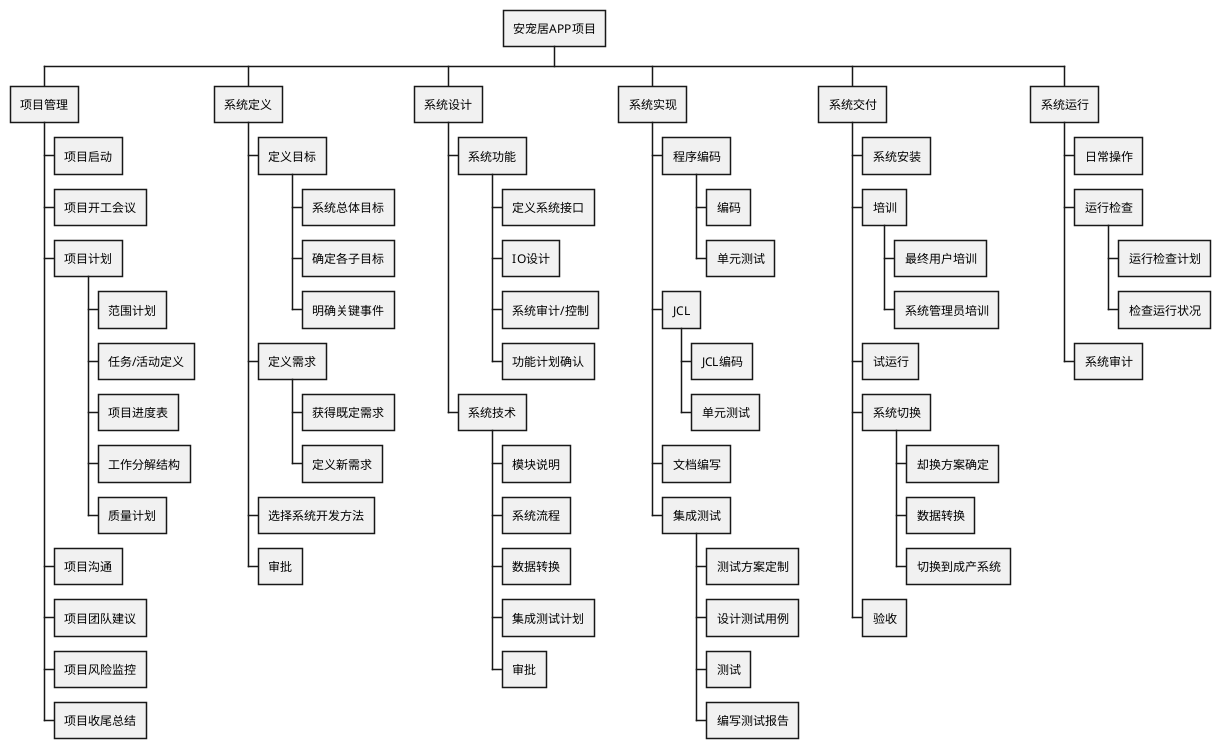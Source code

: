 @startwbs
* 安宠居APP项目
** 项目管理
*** 项目启动
*** 项目开工会议
*** 项目计划
**** 范围计划
**** 任务/活动定义
**** 项目进度表
**** 工作分解结构
**** 质量计划
*** 项目沟通
*** 项目团队建议
*** 项目风险监控
*** 项目收尾总结
** 系统定义
*** 定义目标
**** 系统总体目标
**** 确定各子目标
**** 明确关键事件
*** 定义需求
**** 获得既定需求
**** 定义新需求
*** 选择系统开发方法
*** 审批
** 系统设计
*** 系统功能
**** 定义系统接口
**** IO设计
**** 系统审计/控制
**** 功能计划确认
*** 系统技术
**** 模块说明
**** 系统流程
**** 数据转换
**** 集成测试计划
**** 审批
** 系统实现
*** 程序编码
**** 编码
**** 单元测试
*** JCL
**** JCL编码
**** 单元测试
*** 文档编写
*** 集成测试
**** 测试方案定制
**** 设计测试用例
**** 测试
**** 编写测试报告
** 系统交付
*** 系统安装
*** 培训
**** 最终用户培训
**** 系统管理员培训
*** 试运行
*** 系统切换
**** 却换方案确定
**** 数据转换
**** 切换到成产系统
*** 验收
** 系统运行
*** 日常操作
*** 运行检查
**** 运行检查计划
**** 检查运行状况
*** 系统审计
@endwbs